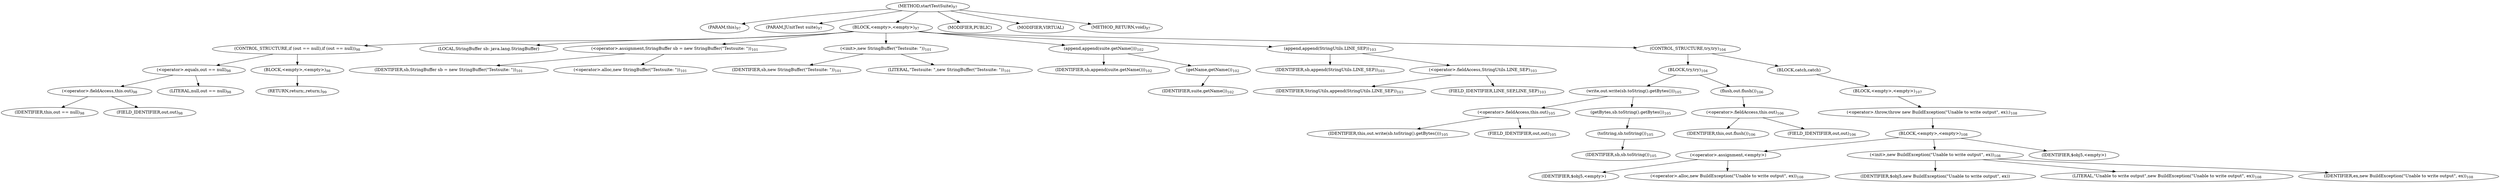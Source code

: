 digraph "startTestSuite" {  
"156" [label = <(METHOD,startTestSuite)<SUB>97</SUB>> ]
"157" [label = <(PARAM,this)<SUB>97</SUB>> ]
"158" [label = <(PARAM,JUnitTest suite)<SUB>97</SUB>> ]
"159" [label = <(BLOCK,&lt;empty&gt;,&lt;empty&gt;)<SUB>97</SUB>> ]
"160" [label = <(CONTROL_STRUCTURE,if (out == null),if (out == null))<SUB>98</SUB>> ]
"161" [label = <(&lt;operator&gt;.equals,out == null)<SUB>98</SUB>> ]
"162" [label = <(&lt;operator&gt;.fieldAccess,this.out)<SUB>98</SUB>> ]
"163" [label = <(IDENTIFIER,this,out == null)<SUB>98</SUB>> ]
"164" [label = <(FIELD_IDENTIFIER,out,out)<SUB>98</SUB>> ]
"165" [label = <(LITERAL,null,out == null)<SUB>98</SUB>> ]
"166" [label = <(BLOCK,&lt;empty&gt;,&lt;empty&gt;)<SUB>98</SUB>> ]
"167" [label = <(RETURN,return;,return;)<SUB>99</SUB>> ]
"6" [label = <(LOCAL,StringBuffer sb: java.lang.StringBuffer)> ]
"168" [label = <(&lt;operator&gt;.assignment,StringBuffer sb = new StringBuffer(&quot;Testsuite: &quot;))<SUB>101</SUB>> ]
"169" [label = <(IDENTIFIER,sb,StringBuffer sb = new StringBuffer(&quot;Testsuite: &quot;))<SUB>101</SUB>> ]
"170" [label = <(&lt;operator&gt;.alloc,new StringBuffer(&quot;Testsuite: &quot;))<SUB>101</SUB>> ]
"171" [label = <(&lt;init&gt;,new StringBuffer(&quot;Testsuite: &quot;))<SUB>101</SUB>> ]
"5" [label = <(IDENTIFIER,sb,new StringBuffer(&quot;Testsuite: &quot;))<SUB>101</SUB>> ]
"172" [label = <(LITERAL,&quot;Testsuite: &quot;,new StringBuffer(&quot;Testsuite: &quot;))<SUB>101</SUB>> ]
"173" [label = <(append,append(suite.getName()))<SUB>102</SUB>> ]
"174" [label = <(IDENTIFIER,sb,append(suite.getName()))<SUB>102</SUB>> ]
"175" [label = <(getName,getName())<SUB>102</SUB>> ]
"176" [label = <(IDENTIFIER,suite,getName())<SUB>102</SUB>> ]
"177" [label = <(append,append(StringUtils.LINE_SEP))<SUB>103</SUB>> ]
"178" [label = <(IDENTIFIER,sb,append(StringUtils.LINE_SEP))<SUB>103</SUB>> ]
"179" [label = <(&lt;operator&gt;.fieldAccess,StringUtils.LINE_SEP)<SUB>103</SUB>> ]
"180" [label = <(IDENTIFIER,StringUtils,append(StringUtils.LINE_SEP))<SUB>103</SUB>> ]
"181" [label = <(FIELD_IDENTIFIER,LINE_SEP,LINE_SEP)<SUB>103</SUB>> ]
"182" [label = <(CONTROL_STRUCTURE,try,try)<SUB>104</SUB>> ]
"183" [label = <(BLOCK,try,try)<SUB>104</SUB>> ]
"184" [label = <(write,out.write(sb.toString().getBytes()))<SUB>105</SUB>> ]
"185" [label = <(&lt;operator&gt;.fieldAccess,this.out)<SUB>105</SUB>> ]
"186" [label = <(IDENTIFIER,this,out.write(sb.toString().getBytes()))<SUB>105</SUB>> ]
"187" [label = <(FIELD_IDENTIFIER,out,out)<SUB>105</SUB>> ]
"188" [label = <(getBytes,sb.toString().getBytes())<SUB>105</SUB>> ]
"189" [label = <(toString,sb.toString())<SUB>105</SUB>> ]
"190" [label = <(IDENTIFIER,sb,sb.toString())<SUB>105</SUB>> ]
"191" [label = <(flush,out.flush())<SUB>106</SUB>> ]
"192" [label = <(&lt;operator&gt;.fieldAccess,this.out)<SUB>106</SUB>> ]
"193" [label = <(IDENTIFIER,this,out.flush())<SUB>106</SUB>> ]
"194" [label = <(FIELD_IDENTIFIER,out,out)<SUB>106</SUB>> ]
"195" [label = <(BLOCK,catch,catch)> ]
"196" [label = <(BLOCK,&lt;empty&gt;,&lt;empty&gt;)<SUB>107</SUB>> ]
"197" [label = <(&lt;operator&gt;.throw,throw new BuildException(&quot;Unable to write output&quot;, ex);)<SUB>108</SUB>> ]
"198" [label = <(BLOCK,&lt;empty&gt;,&lt;empty&gt;)<SUB>108</SUB>> ]
"199" [label = <(&lt;operator&gt;.assignment,&lt;empty&gt;)> ]
"200" [label = <(IDENTIFIER,$obj5,&lt;empty&gt;)> ]
"201" [label = <(&lt;operator&gt;.alloc,new BuildException(&quot;Unable to write output&quot;, ex))<SUB>108</SUB>> ]
"202" [label = <(&lt;init&gt;,new BuildException(&quot;Unable to write output&quot;, ex))<SUB>108</SUB>> ]
"203" [label = <(IDENTIFIER,$obj5,new BuildException(&quot;Unable to write output&quot;, ex))> ]
"204" [label = <(LITERAL,&quot;Unable to write output&quot;,new BuildException(&quot;Unable to write output&quot;, ex))<SUB>108</SUB>> ]
"205" [label = <(IDENTIFIER,ex,new BuildException(&quot;Unable to write output&quot;, ex))<SUB>108</SUB>> ]
"206" [label = <(IDENTIFIER,$obj5,&lt;empty&gt;)> ]
"207" [label = <(MODIFIER,PUBLIC)> ]
"208" [label = <(MODIFIER,VIRTUAL)> ]
"209" [label = <(METHOD_RETURN,void)<SUB>97</SUB>> ]
  "156" -> "157" 
  "156" -> "158" 
  "156" -> "159" 
  "156" -> "207" 
  "156" -> "208" 
  "156" -> "209" 
  "159" -> "160" 
  "159" -> "6" 
  "159" -> "168" 
  "159" -> "171" 
  "159" -> "173" 
  "159" -> "177" 
  "159" -> "182" 
  "160" -> "161" 
  "160" -> "166" 
  "161" -> "162" 
  "161" -> "165" 
  "162" -> "163" 
  "162" -> "164" 
  "166" -> "167" 
  "168" -> "169" 
  "168" -> "170" 
  "171" -> "5" 
  "171" -> "172" 
  "173" -> "174" 
  "173" -> "175" 
  "175" -> "176" 
  "177" -> "178" 
  "177" -> "179" 
  "179" -> "180" 
  "179" -> "181" 
  "182" -> "183" 
  "182" -> "195" 
  "183" -> "184" 
  "183" -> "191" 
  "184" -> "185" 
  "184" -> "188" 
  "185" -> "186" 
  "185" -> "187" 
  "188" -> "189" 
  "189" -> "190" 
  "191" -> "192" 
  "192" -> "193" 
  "192" -> "194" 
  "195" -> "196" 
  "196" -> "197" 
  "197" -> "198" 
  "198" -> "199" 
  "198" -> "202" 
  "198" -> "206" 
  "199" -> "200" 
  "199" -> "201" 
  "202" -> "203" 
  "202" -> "204" 
  "202" -> "205" 
}
